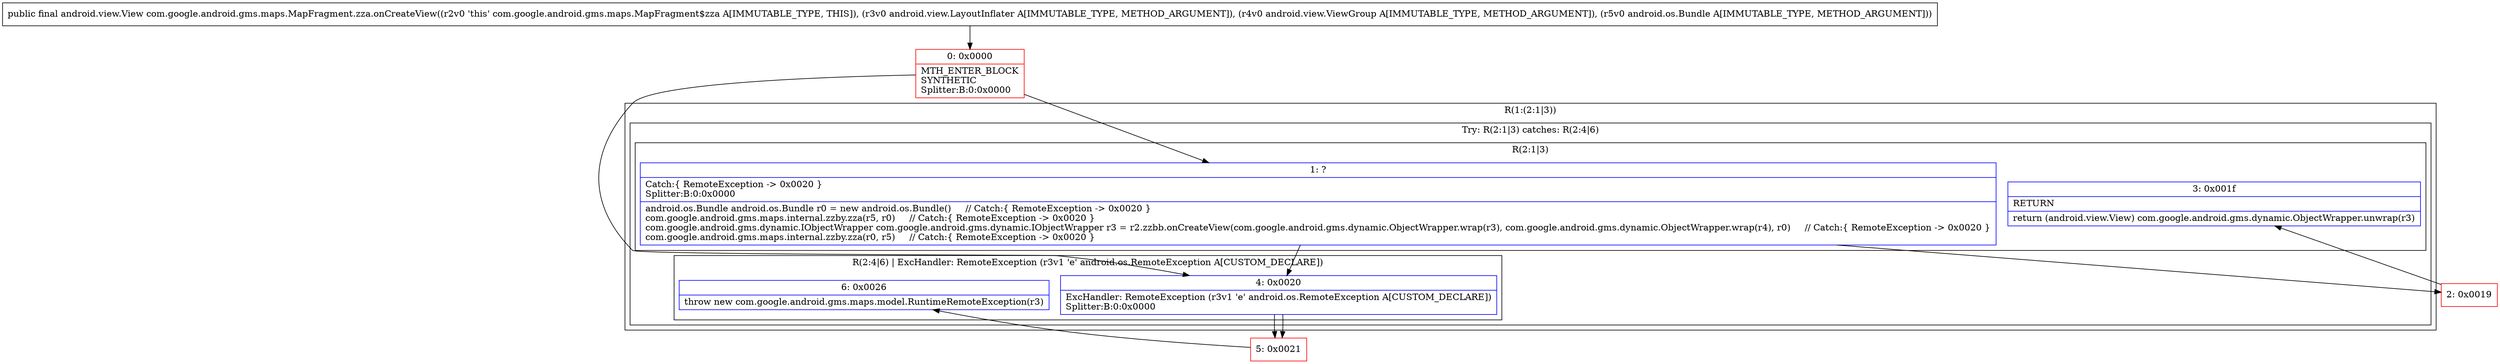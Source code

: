 digraph "CFG forcom.google.android.gms.maps.MapFragment.zza.onCreateView(Landroid\/view\/LayoutInflater;Landroid\/view\/ViewGroup;Landroid\/os\/Bundle;)Landroid\/view\/View;" {
subgraph cluster_Region_1627868527 {
label = "R(1:(2:1|3))";
node [shape=record,color=blue];
subgraph cluster_TryCatchRegion_227686590 {
label = "Try: R(2:1|3) catches: R(2:4|6)";
node [shape=record,color=blue];
subgraph cluster_Region_396355316 {
label = "R(2:1|3)";
node [shape=record,color=blue];
Node_1 [shape=record,label="{1\:\ ?|Catch:\{ RemoteException \-\> 0x0020 \}\lSplitter:B:0:0x0000\l|android.os.Bundle android.os.Bundle r0 = new android.os.Bundle()     \/\/ Catch:\{ RemoteException \-\> 0x0020 \}\lcom.google.android.gms.maps.internal.zzby.zza(r5, r0)     \/\/ Catch:\{ RemoteException \-\> 0x0020 \}\lcom.google.android.gms.dynamic.IObjectWrapper com.google.android.gms.dynamic.IObjectWrapper r3 = r2.zzbb.onCreateView(com.google.android.gms.dynamic.ObjectWrapper.wrap(r3), com.google.android.gms.dynamic.ObjectWrapper.wrap(r4), r0)     \/\/ Catch:\{ RemoteException \-\> 0x0020 \}\lcom.google.android.gms.maps.internal.zzby.zza(r0, r5)     \/\/ Catch:\{ RemoteException \-\> 0x0020 \}\l}"];
Node_3 [shape=record,label="{3\:\ 0x001f|RETURN\l|return (android.view.View) com.google.android.gms.dynamic.ObjectWrapper.unwrap(r3)\l}"];
}
subgraph cluster_Region_1840172278 {
label = "R(2:4|6) | ExcHandler: RemoteException (r3v1 'e' android.os.RemoteException A[CUSTOM_DECLARE])\l";
node [shape=record,color=blue];
Node_4 [shape=record,label="{4\:\ 0x0020|ExcHandler: RemoteException (r3v1 'e' android.os.RemoteException A[CUSTOM_DECLARE])\lSplitter:B:0:0x0000\l}"];
Node_6 [shape=record,label="{6\:\ 0x0026|throw new com.google.android.gms.maps.model.RuntimeRemoteException(r3)\l}"];
}
}
}
subgraph cluster_Region_1840172278 {
label = "R(2:4|6) | ExcHandler: RemoteException (r3v1 'e' android.os.RemoteException A[CUSTOM_DECLARE])\l";
node [shape=record,color=blue];
Node_4 [shape=record,label="{4\:\ 0x0020|ExcHandler: RemoteException (r3v1 'e' android.os.RemoteException A[CUSTOM_DECLARE])\lSplitter:B:0:0x0000\l}"];
Node_6 [shape=record,label="{6\:\ 0x0026|throw new com.google.android.gms.maps.model.RuntimeRemoteException(r3)\l}"];
}
Node_0 [shape=record,color=red,label="{0\:\ 0x0000|MTH_ENTER_BLOCK\lSYNTHETIC\lSplitter:B:0:0x0000\l}"];
Node_2 [shape=record,color=red,label="{2\:\ 0x0019}"];
Node_5 [shape=record,color=red,label="{5\:\ 0x0021}"];
MethodNode[shape=record,label="{public final android.view.View com.google.android.gms.maps.MapFragment.zza.onCreateView((r2v0 'this' com.google.android.gms.maps.MapFragment$zza A[IMMUTABLE_TYPE, THIS]), (r3v0 android.view.LayoutInflater A[IMMUTABLE_TYPE, METHOD_ARGUMENT]), (r4v0 android.view.ViewGroup A[IMMUTABLE_TYPE, METHOD_ARGUMENT]), (r5v0 android.os.Bundle A[IMMUTABLE_TYPE, METHOD_ARGUMENT])) }"];
MethodNode -> Node_0;
Node_1 -> Node_2;
Node_1 -> Node_4;
Node_4 -> Node_5;
Node_4 -> Node_5;
Node_0 -> Node_1;
Node_0 -> Node_4;
Node_2 -> Node_3;
Node_5 -> Node_6;
}

